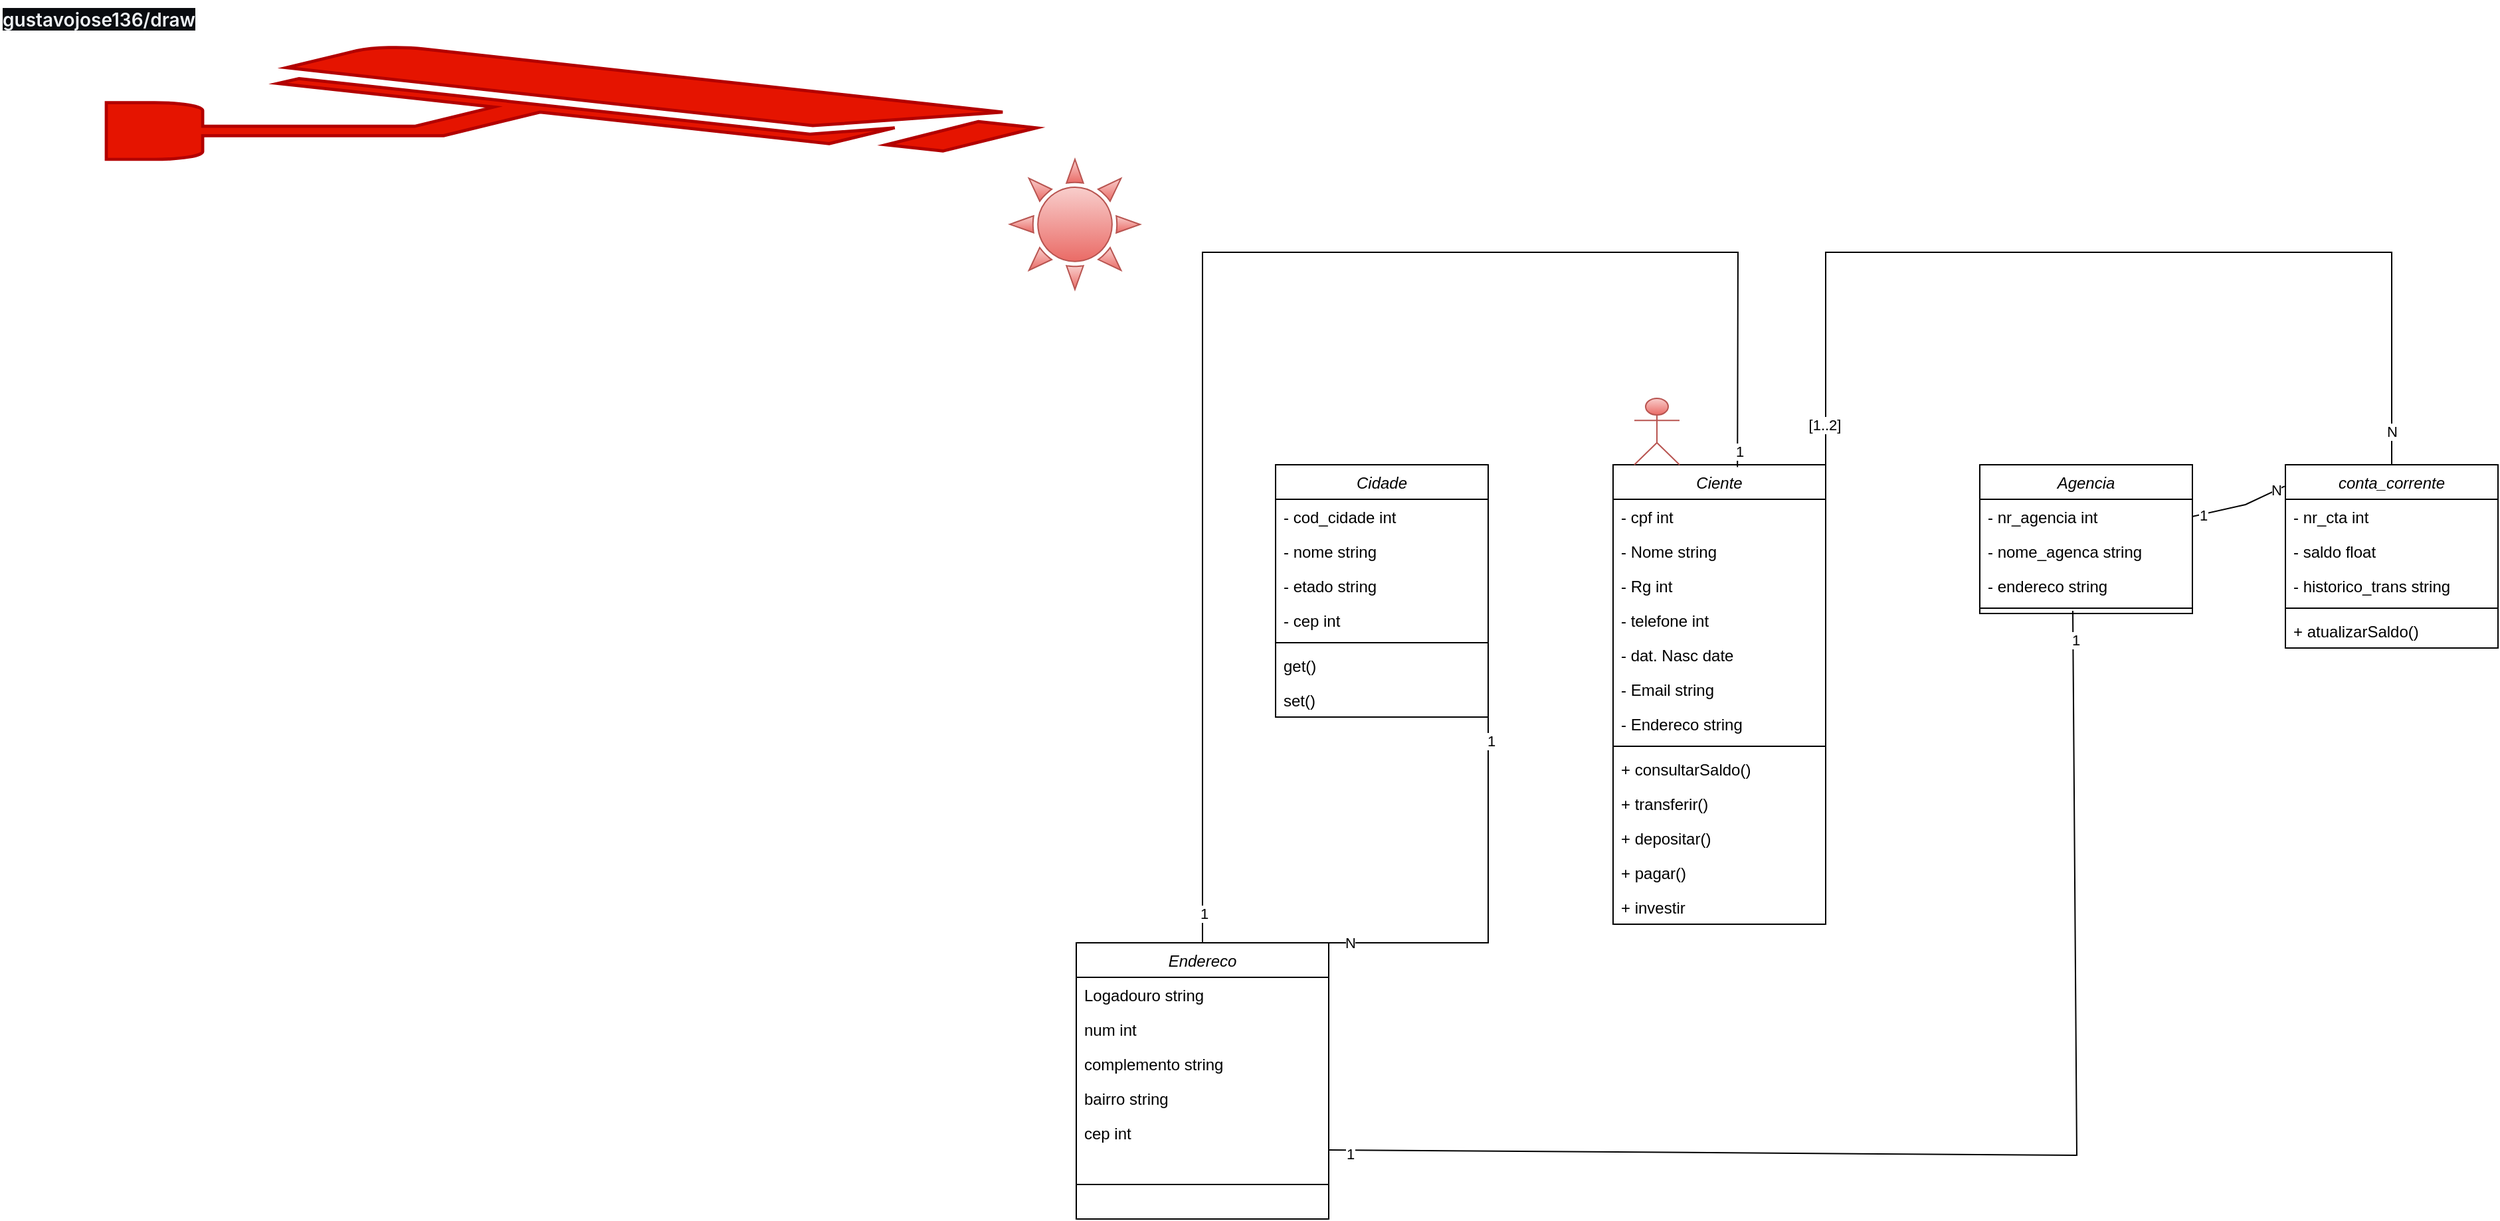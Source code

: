 <mxfile version="20.2.3" type="github">
  <diagram id="C5RBs43oDa-KdzZeNtuy" name="Page-1">
    <mxGraphModel dx="2894" dy="703" grid="1" gridSize="10" guides="1" tooltips="1" connect="1" arrows="1" fold="1" page="1" pageScale="1" pageWidth="827" pageHeight="1169" math="0" shadow="0">
      <root>
        <mxCell id="WIyWlLk6GJQsqaUBKTNV-0" />
        <mxCell id="WIyWlLk6GJQsqaUBKTNV-1" parent="WIyWlLk6GJQsqaUBKTNV-0" />
        <mxCell id="zkfFHV4jXpPFQw0GAbJ--6" value="Ciente" style="swimlane;fontStyle=2;align=center;verticalAlign=top;childLayout=stackLayout;horizontal=1;startSize=26;horizontalStack=0;resizeParent=1;resizeLast=0;collapsible=1;marginBottom=0;rounded=0;shadow=0;strokeWidth=1;" parent="WIyWlLk6GJQsqaUBKTNV-1" vertex="1">
          <mxGeometry x="254" y="360" width="160" height="346" as="geometry">
            <mxRectangle x="130" y="380" width="160" height="26" as="alternateBounds" />
          </mxGeometry>
        </mxCell>
        <mxCell id="zkfFHV4jXpPFQw0GAbJ--7" value="- cpf int" style="text;align=left;verticalAlign=top;spacingLeft=4;spacingRight=4;overflow=hidden;rotatable=0;points=[[0,0.5],[1,0.5]];portConstraint=eastwest;" parent="zkfFHV4jXpPFQw0GAbJ--6" vertex="1">
          <mxGeometry y="26" width="160" height="26" as="geometry" />
        </mxCell>
        <mxCell id="zkfFHV4jXpPFQw0GAbJ--8" value="- Nome string" style="text;align=left;verticalAlign=top;spacingLeft=4;spacingRight=4;overflow=hidden;rotatable=0;points=[[0,0.5],[1,0.5]];portConstraint=eastwest;rounded=0;shadow=0;html=0;" parent="zkfFHV4jXpPFQw0GAbJ--6" vertex="1">
          <mxGeometry y="52" width="160" height="26" as="geometry" />
        </mxCell>
        <mxCell id="mI-W5d86NGTAbw2j-h9x-2" value="- Rg int" style="text;align=left;verticalAlign=top;spacingLeft=4;spacingRight=4;overflow=hidden;rotatable=0;points=[[0,0.5],[1,0.5]];portConstraint=eastwest;rounded=0;shadow=0;html=0;" parent="zkfFHV4jXpPFQw0GAbJ--6" vertex="1">
          <mxGeometry y="78" width="160" height="26" as="geometry" />
        </mxCell>
        <mxCell id="mI-W5d86NGTAbw2j-h9x-5" value="- telefone int" style="text;align=left;verticalAlign=top;spacingLeft=4;spacingRight=4;overflow=hidden;rotatable=0;points=[[0,0.5],[1,0.5]];portConstraint=eastwest;rounded=0;shadow=0;html=0;" parent="zkfFHV4jXpPFQw0GAbJ--6" vertex="1">
          <mxGeometry y="104" width="160" height="26" as="geometry" />
        </mxCell>
        <mxCell id="mI-W5d86NGTAbw2j-h9x-4" value="- dat. Nasc date" style="text;align=left;verticalAlign=top;spacingLeft=4;spacingRight=4;overflow=hidden;rotatable=0;points=[[0,0.5],[1,0.5]];portConstraint=eastwest;rounded=0;shadow=0;html=0;" parent="zkfFHV4jXpPFQw0GAbJ--6" vertex="1">
          <mxGeometry y="130" width="160" height="26" as="geometry" />
        </mxCell>
        <mxCell id="mI-W5d86NGTAbw2j-h9x-3" value="- Email string" style="text;align=left;verticalAlign=top;spacingLeft=4;spacingRight=4;overflow=hidden;rotatable=0;points=[[0,0.5],[1,0.5]];portConstraint=eastwest;rounded=0;shadow=0;html=0;" parent="zkfFHV4jXpPFQw0GAbJ--6" vertex="1">
          <mxGeometry y="156" width="160" height="26" as="geometry" />
        </mxCell>
        <mxCell id="mI-W5d86NGTAbw2j-h9x-6" value="- Endereco string" style="text;align=left;verticalAlign=top;spacingLeft=4;spacingRight=4;overflow=hidden;rotatable=0;points=[[0,0.5],[1,0.5]];portConstraint=eastwest;rounded=0;shadow=0;html=0;" parent="zkfFHV4jXpPFQw0GAbJ--6" vertex="1">
          <mxGeometry y="182" width="160" height="26" as="geometry" />
        </mxCell>
        <mxCell id="zkfFHV4jXpPFQw0GAbJ--9" value="" style="line;html=1;strokeWidth=1;align=left;verticalAlign=middle;spacingTop=-1;spacingLeft=3;spacingRight=3;rotatable=0;labelPosition=right;points=[];portConstraint=eastwest;" parent="zkfFHV4jXpPFQw0GAbJ--6" vertex="1">
          <mxGeometry y="208" width="160" height="8" as="geometry" />
        </mxCell>
        <mxCell id="zkfFHV4jXpPFQw0GAbJ--11" value="+ consultarSaldo()" style="text;align=left;verticalAlign=top;spacingLeft=4;spacingRight=4;overflow=hidden;rotatable=0;points=[[0,0.5],[1,0.5]];portConstraint=eastwest;" parent="zkfFHV4jXpPFQw0GAbJ--6" vertex="1">
          <mxGeometry y="216" width="160" height="26" as="geometry" />
        </mxCell>
        <mxCell id="mI-W5d86NGTAbw2j-h9x-10" value="+ transferir()" style="text;align=left;verticalAlign=top;spacingLeft=4;spacingRight=4;overflow=hidden;rotatable=0;points=[[0,0.5],[1,0.5]];portConstraint=eastwest;" parent="zkfFHV4jXpPFQw0GAbJ--6" vertex="1">
          <mxGeometry y="242" width="160" height="26" as="geometry" />
        </mxCell>
        <mxCell id="mI-W5d86NGTAbw2j-h9x-11" value="+ depositar()" style="text;align=left;verticalAlign=top;spacingLeft=4;spacingRight=4;overflow=hidden;rotatable=0;points=[[0,0.5],[1,0.5]];portConstraint=eastwest;" parent="zkfFHV4jXpPFQw0GAbJ--6" vertex="1">
          <mxGeometry y="268" width="160" height="26" as="geometry" />
        </mxCell>
        <mxCell id="mI-W5d86NGTAbw2j-h9x-12" value="+ pagar()" style="text;align=left;verticalAlign=top;spacingLeft=4;spacingRight=4;overflow=hidden;rotatable=0;points=[[0,0.5],[1,0.5]];portConstraint=eastwest;" parent="zkfFHV4jXpPFQw0GAbJ--6" vertex="1">
          <mxGeometry y="294" width="160" height="26" as="geometry" />
        </mxCell>
        <mxCell id="mI-W5d86NGTAbw2j-h9x-13" value="+ investir" style="text;align=left;verticalAlign=top;spacingLeft=4;spacingRight=4;overflow=hidden;rotatable=0;points=[[0,0.5],[1,0.5]];portConstraint=eastwest;" parent="zkfFHV4jXpPFQw0GAbJ--6" vertex="1">
          <mxGeometry y="320" width="160" height="26" as="geometry" />
        </mxCell>
        <mxCell id="zkfFHV4jXpPFQw0GAbJ--13" value="Cidade" style="swimlane;fontStyle=2;align=center;verticalAlign=top;childLayout=stackLayout;horizontal=1;startSize=26;horizontalStack=0;resizeParent=1;resizeLast=0;collapsible=1;marginBottom=0;rounded=0;shadow=0;strokeWidth=1;" parent="WIyWlLk6GJQsqaUBKTNV-1" vertex="1">
          <mxGeometry y="360" width="160" height="190" as="geometry">
            <mxRectangle x="330" y="360" width="170" height="26" as="alternateBounds" />
          </mxGeometry>
        </mxCell>
        <mxCell id="zkfFHV4jXpPFQw0GAbJ--14" value="- cod_cidade int&#xa;" style="text;align=left;verticalAlign=top;spacingLeft=4;spacingRight=4;overflow=hidden;rotatable=0;points=[[0,0.5],[1,0.5]];portConstraint=eastwest;" parent="zkfFHV4jXpPFQw0GAbJ--13" vertex="1">
          <mxGeometry y="26" width="160" height="26" as="geometry" />
        </mxCell>
        <mxCell id="mI-W5d86NGTAbw2j-h9x-7" value="- nome string" style="text;align=left;verticalAlign=top;spacingLeft=4;spacingRight=4;overflow=hidden;rotatable=0;points=[[0,0.5],[1,0.5]];portConstraint=eastwest;" parent="zkfFHV4jXpPFQw0GAbJ--13" vertex="1">
          <mxGeometry y="52" width="160" height="26" as="geometry" />
        </mxCell>
        <mxCell id="mI-W5d86NGTAbw2j-h9x-9" value="- etado string" style="text;align=left;verticalAlign=top;spacingLeft=4;spacingRight=4;overflow=hidden;rotatable=0;points=[[0,0.5],[1,0.5]];portConstraint=eastwest;" parent="zkfFHV4jXpPFQw0GAbJ--13" vertex="1">
          <mxGeometry y="78" width="160" height="26" as="geometry" />
        </mxCell>
        <mxCell id="mI-W5d86NGTAbw2j-h9x-8" value="- cep int" style="text;align=left;verticalAlign=top;spacingLeft=4;spacingRight=4;overflow=hidden;rotatable=0;points=[[0,0.5],[1,0.5]];portConstraint=eastwest;" parent="zkfFHV4jXpPFQw0GAbJ--13" vertex="1">
          <mxGeometry y="104" width="160" height="26" as="geometry" />
        </mxCell>
        <mxCell id="zkfFHV4jXpPFQw0GAbJ--15" value="" style="line;html=1;strokeWidth=1;align=left;verticalAlign=middle;spacingTop=-1;spacingLeft=3;spacingRight=3;rotatable=0;labelPosition=right;points=[];portConstraint=eastwest;" parent="zkfFHV4jXpPFQw0GAbJ--13" vertex="1">
          <mxGeometry y="130" width="160" height="8" as="geometry" />
        </mxCell>
        <mxCell id="mI-W5d86NGTAbw2j-h9x-14" value="get()" style="text;align=left;verticalAlign=top;spacingLeft=4;spacingRight=4;overflow=hidden;rotatable=0;points=[[0,0.5],[1,0.5]];portConstraint=eastwest;" parent="zkfFHV4jXpPFQw0GAbJ--13" vertex="1">
          <mxGeometry y="138" width="160" height="26" as="geometry" />
        </mxCell>
        <mxCell id="mI-W5d86NGTAbw2j-h9x-15" value="set()" style="text;align=left;verticalAlign=top;spacingLeft=4;spacingRight=4;overflow=hidden;rotatable=0;points=[[0,0.5],[1,0.5]];portConstraint=eastwest;" parent="zkfFHV4jXpPFQw0GAbJ--13" vertex="1">
          <mxGeometry y="164" width="160" height="26" as="geometry" />
        </mxCell>
        <mxCell id="mI-W5d86NGTAbw2j-h9x-16" value="Agencia" style="swimlane;fontStyle=2;align=center;verticalAlign=top;childLayout=stackLayout;horizontal=1;startSize=26;horizontalStack=0;resizeParent=1;resizeLast=0;collapsible=1;marginBottom=0;rounded=0;shadow=0;strokeWidth=1;" parent="WIyWlLk6GJQsqaUBKTNV-1" vertex="1">
          <mxGeometry x="530" y="360" width="160" height="112" as="geometry">
            <mxRectangle x="230" y="140" width="160" height="26" as="alternateBounds" />
          </mxGeometry>
        </mxCell>
        <mxCell id="mI-W5d86NGTAbw2j-h9x-17" value="- nr_agencia int" style="text;align=left;verticalAlign=top;spacingLeft=4;spacingRight=4;overflow=hidden;rotatable=0;points=[[0,0.5],[1,0.5]];portConstraint=eastwest;" parent="mI-W5d86NGTAbw2j-h9x-16" vertex="1">
          <mxGeometry y="26" width="160" height="26" as="geometry" />
        </mxCell>
        <mxCell id="mI-W5d86NGTAbw2j-h9x-21" value="- nome_agenca string" style="text;align=left;verticalAlign=top;spacingLeft=4;spacingRight=4;overflow=hidden;rotatable=0;points=[[0,0.5],[1,0.5]];portConstraint=eastwest;" parent="mI-W5d86NGTAbw2j-h9x-16" vertex="1">
          <mxGeometry y="52" width="160" height="26" as="geometry" />
        </mxCell>
        <mxCell id="mI-W5d86NGTAbw2j-h9x-35" value="- endereco string" style="text;align=left;verticalAlign=top;spacingLeft=4;spacingRight=4;overflow=hidden;rotatable=0;points=[[0,0.5],[1,0.5]];portConstraint=eastwest;" parent="mI-W5d86NGTAbw2j-h9x-16" vertex="1">
          <mxGeometry y="78" width="160" height="26" as="geometry" />
        </mxCell>
        <mxCell id="mI-W5d86NGTAbw2j-h9x-18" value="" style="line;html=1;strokeWidth=1;align=left;verticalAlign=middle;spacingTop=-1;spacingLeft=3;spacingRight=3;rotatable=0;labelPosition=right;points=[];portConstraint=eastwest;" parent="mI-W5d86NGTAbw2j-h9x-16" vertex="1">
          <mxGeometry y="104" width="160" height="8" as="geometry" />
        </mxCell>
        <mxCell id="mI-W5d86NGTAbw2j-h9x-29" value="conta_corrente" style="swimlane;fontStyle=2;align=center;verticalAlign=top;childLayout=stackLayout;horizontal=1;startSize=26;horizontalStack=0;resizeParent=1;resizeLast=0;collapsible=1;marginBottom=0;rounded=0;shadow=0;strokeWidth=1;" parent="WIyWlLk6GJQsqaUBKTNV-1" vertex="1">
          <mxGeometry x="760" y="360" width="160" height="138" as="geometry">
            <mxRectangle x="230" y="140" width="160" height="26" as="alternateBounds" />
          </mxGeometry>
        </mxCell>
        <mxCell id="mI-W5d86NGTAbw2j-h9x-30" value="- nr_cta int" style="text;align=left;verticalAlign=top;spacingLeft=4;spacingRight=4;overflow=hidden;rotatable=0;points=[[0,0.5],[1,0.5]];portConstraint=eastwest;" parent="mI-W5d86NGTAbw2j-h9x-29" vertex="1">
          <mxGeometry y="26" width="160" height="26" as="geometry" />
        </mxCell>
        <mxCell id="mI-W5d86NGTAbw2j-h9x-33" value="- saldo float" style="text;align=left;verticalAlign=top;spacingLeft=4;spacingRight=4;overflow=hidden;rotatable=0;points=[[0,0.5],[1,0.5]];portConstraint=eastwest;" parent="mI-W5d86NGTAbw2j-h9x-29" vertex="1">
          <mxGeometry y="52" width="160" height="26" as="geometry" />
        </mxCell>
        <mxCell id="mI-W5d86NGTAbw2j-h9x-34" value="- historico_trans string" style="text;align=left;verticalAlign=top;spacingLeft=4;spacingRight=4;overflow=hidden;rotatable=0;points=[[0,0.5],[1,0.5]];portConstraint=eastwest;" parent="mI-W5d86NGTAbw2j-h9x-29" vertex="1">
          <mxGeometry y="78" width="160" height="26" as="geometry" />
        </mxCell>
        <mxCell id="mI-W5d86NGTAbw2j-h9x-31" value="" style="line;html=1;strokeWidth=1;align=left;verticalAlign=middle;spacingTop=-1;spacingLeft=3;spacingRight=3;rotatable=0;labelPosition=right;points=[];portConstraint=eastwest;" parent="mI-W5d86NGTAbw2j-h9x-29" vertex="1">
          <mxGeometry y="104" width="160" height="8" as="geometry" />
        </mxCell>
        <mxCell id="mI-W5d86NGTAbw2j-h9x-32" value="+ atualizarSaldo()" style="text;align=left;verticalAlign=top;spacingLeft=4;spacingRight=4;overflow=hidden;rotatable=0;points=[[0,0.5],[1,0.5]];portConstraint=eastwest;" parent="mI-W5d86NGTAbw2j-h9x-29" vertex="1">
          <mxGeometry y="112" width="160" height="26" as="geometry" />
        </mxCell>
        <mxCell id="mI-W5d86NGTAbw2j-h9x-39" value="" style="endArrow=none;html=1;rounded=0;exitX=1;exitY=0.5;exitDx=0;exitDy=0;entryX=-0.004;entryY=0.117;entryDx=0;entryDy=0;entryPerimeter=0;" parent="WIyWlLk6GJQsqaUBKTNV-1" source="mI-W5d86NGTAbw2j-h9x-17" target="mI-W5d86NGTAbw2j-h9x-29" edge="1">
          <mxGeometry width="50" height="50" relative="1" as="geometry">
            <mxPoint x="700" y="460" as="sourcePoint" />
            <mxPoint x="750" y="410" as="targetPoint" />
            <Array as="points">
              <mxPoint x="730" y="390" />
            </Array>
          </mxGeometry>
        </mxCell>
        <mxCell id="mI-W5d86NGTAbw2j-h9x-57" value="1" style="edgeLabel;html=1;align=center;verticalAlign=middle;resizable=0;points=[];" parent="mI-W5d86NGTAbw2j-h9x-39" vertex="1" connectable="0">
          <mxGeometry x="-0.781" y="-1" relative="1" as="geometry">
            <mxPoint as="offset" />
          </mxGeometry>
        </mxCell>
        <mxCell id="mI-W5d86NGTAbw2j-h9x-58" value="N" style="edgeLabel;html=1;align=center;verticalAlign=middle;resizable=0;points=[];" parent="mI-W5d86NGTAbw2j-h9x-39" vertex="1" connectable="0">
          <mxGeometry x="0.808" relative="1" as="geometry">
            <mxPoint as="offset" />
          </mxGeometry>
        </mxCell>
        <mxCell id="mI-W5d86NGTAbw2j-h9x-42" value="Endereco" style="swimlane;fontStyle=2;align=center;verticalAlign=top;childLayout=stackLayout;horizontal=1;startSize=26;horizontalStack=0;resizeParent=1;resizeLast=0;collapsible=1;marginBottom=0;rounded=0;shadow=0;strokeWidth=1;" parent="WIyWlLk6GJQsqaUBKTNV-1" vertex="1">
          <mxGeometry x="-150" y="720" width="190" height="208" as="geometry">
            <mxRectangle x="230" y="140" width="160" height="26" as="alternateBounds" />
          </mxGeometry>
        </mxCell>
        <mxCell id="mI-W5d86NGTAbw2j-h9x-46" value="Logadouro string" style="text;align=left;verticalAlign=top;spacingLeft=4;spacingRight=4;overflow=hidden;rotatable=0;points=[[0,0.5],[1,0.5]];portConstraint=eastwest;" parent="mI-W5d86NGTAbw2j-h9x-42" vertex="1">
          <mxGeometry y="26" width="190" height="26" as="geometry" />
        </mxCell>
        <mxCell id="mI-W5d86NGTAbw2j-h9x-45" value="num int" style="text;align=left;verticalAlign=top;spacingLeft=4;spacingRight=4;overflow=hidden;rotatable=0;points=[[0,0.5],[1,0.5]];portConstraint=eastwest;" parent="mI-W5d86NGTAbw2j-h9x-42" vertex="1">
          <mxGeometry y="52" width="190" height="26" as="geometry" />
        </mxCell>
        <mxCell id="mI-W5d86NGTAbw2j-h9x-47" value="complemento string" style="text;align=left;verticalAlign=top;spacingLeft=4;spacingRight=4;overflow=hidden;rotatable=0;points=[[0,0.5],[1,0.5]];portConstraint=eastwest;" parent="mI-W5d86NGTAbw2j-h9x-42" vertex="1">
          <mxGeometry y="78" width="190" height="26" as="geometry" />
        </mxCell>
        <mxCell id="mI-W5d86NGTAbw2j-h9x-48" value="bairro string" style="text;align=left;verticalAlign=top;spacingLeft=4;spacingRight=4;overflow=hidden;rotatable=0;points=[[0,0.5],[1,0.5]];portConstraint=eastwest;" parent="mI-W5d86NGTAbw2j-h9x-42" vertex="1">
          <mxGeometry y="104" width="190" height="26" as="geometry" />
        </mxCell>
        <mxCell id="mI-W5d86NGTAbw2j-h9x-50" value="cep int" style="text;align=left;verticalAlign=top;spacingLeft=4;spacingRight=4;overflow=hidden;rotatable=0;points=[[0,0.5],[1,0.5]];portConstraint=eastwest;" parent="mI-W5d86NGTAbw2j-h9x-42" vertex="1">
          <mxGeometry y="130" width="190" height="26" as="geometry" />
        </mxCell>
        <mxCell id="mI-W5d86NGTAbw2j-h9x-44" value="" style="line;html=1;strokeWidth=1;align=left;verticalAlign=middle;spacingTop=-1;spacingLeft=3;spacingRight=3;rotatable=0;labelPosition=right;points=[];portConstraint=eastwest;" parent="mI-W5d86NGTAbw2j-h9x-42" vertex="1">
          <mxGeometry y="156" width="190" height="52" as="geometry" />
        </mxCell>
        <mxCell id="mI-W5d86NGTAbw2j-h9x-51" value="" style="endArrow=none;html=1;rounded=0;exitX=0.5;exitY=0;exitDx=0;exitDy=0;entryX=0.585;entryY=0.005;entryDx=0;entryDy=0;entryPerimeter=0;" parent="WIyWlLk6GJQsqaUBKTNV-1" source="mI-W5d86NGTAbw2j-h9x-42" target="zkfFHV4jXpPFQw0GAbJ--6" edge="1">
          <mxGeometry width="50" height="50" relative="1" as="geometry">
            <mxPoint x="170" y="760" as="sourcePoint" />
            <mxPoint x="350" y="350" as="targetPoint" />
            <Array as="points">
              <mxPoint x="-55" y="200" />
              <mxPoint x="348" y="200" />
            </Array>
          </mxGeometry>
        </mxCell>
        <mxCell id="mI-W5d86NGTAbw2j-h9x-52" value="1" style="edgeLabel;html=1;align=center;verticalAlign=middle;resizable=0;points=[];" parent="mI-W5d86NGTAbw2j-h9x-51" vertex="1" connectable="0">
          <mxGeometry x="-0.959" y="-1" relative="1" as="geometry">
            <mxPoint as="offset" />
          </mxGeometry>
        </mxCell>
        <mxCell id="mI-W5d86NGTAbw2j-h9x-53" value="1" style="edgeLabel;html=1;align=center;verticalAlign=middle;resizable=0;points=[];" parent="mI-W5d86NGTAbw2j-h9x-51" vertex="1" connectable="0">
          <mxGeometry x="0.977" y="1" relative="1" as="geometry">
            <mxPoint as="offset" />
          </mxGeometry>
        </mxCell>
        <mxCell id="mI-W5d86NGTAbw2j-h9x-54" value="" style="endArrow=none;html=1;rounded=0;exitX=1;exitY=0.75;exitDx=0;exitDy=0;" parent="WIyWlLk6GJQsqaUBKTNV-1" source="mI-W5d86NGTAbw2j-h9x-42" edge="1">
          <mxGeometry width="50" height="50" relative="1" as="geometry">
            <mxPoint x="120" y="880" as="sourcePoint" />
            <mxPoint x="600" y="470" as="targetPoint" />
            <Array as="points">
              <mxPoint x="603" y="880" />
            </Array>
          </mxGeometry>
        </mxCell>
        <mxCell id="mI-W5d86NGTAbw2j-h9x-55" value="1" style="edgeLabel;html=1;align=center;verticalAlign=middle;resizable=0;points=[];" parent="mI-W5d86NGTAbw2j-h9x-54" vertex="1" connectable="0">
          <mxGeometry x="-0.967" y="-3" relative="1" as="geometry">
            <mxPoint as="offset" />
          </mxGeometry>
        </mxCell>
        <mxCell id="mI-W5d86NGTAbw2j-h9x-56" value="1" style="edgeLabel;html=1;align=center;verticalAlign=middle;resizable=0;points=[];" parent="mI-W5d86NGTAbw2j-h9x-54" vertex="1" connectable="0">
          <mxGeometry x="0.955" y="-2" relative="1" as="geometry">
            <mxPoint as="offset" />
          </mxGeometry>
        </mxCell>
        <mxCell id="mI-W5d86NGTAbw2j-h9x-59" value="" style="endArrow=none;html=1;rounded=0;entryX=0.5;entryY=0;entryDx=0;entryDy=0;exitX=1;exitY=0;exitDx=0;exitDy=0;" parent="WIyWlLk6GJQsqaUBKTNV-1" source="zkfFHV4jXpPFQw0GAbJ--6" target="mI-W5d86NGTAbw2j-h9x-29" edge="1">
          <mxGeometry width="50" height="50" relative="1" as="geometry">
            <mxPoint x="760" y="400" as="sourcePoint" />
            <mxPoint x="810" y="350" as="targetPoint" />
            <Array as="points">
              <mxPoint x="414" y="200" />
              <mxPoint x="620" y="200" />
              <mxPoint x="840" y="200" />
            </Array>
          </mxGeometry>
        </mxCell>
        <mxCell id="mI-W5d86NGTAbw2j-h9x-60" value="[1..2]" style="edgeLabel;html=1;align=center;verticalAlign=middle;resizable=0;points=[];" parent="mI-W5d86NGTAbw2j-h9x-59" vertex="1" connectable="0">
          <mxGeometry x="-0.918" y="1" relative="1" as="geometry">
            <mxPoint as="offset" />
          </mxGeometry>
        </mxCell>
        <mxCell id="mI-W5d86NGTAbw2j-h9x-61" value="N" style="edgeLabel;html=1;align=center;verticalAlign=middle;resizable=0;points=[];" parent="mI-W5d86NGTAbw2j-h9x-59" vertex="1" connectable="0">
          <mxGeometry x="0.931" relative="1" as="geometry">
            <mxPoint as="offset" />
          </mxGeometry>
        </mxCell>
        <mxCell id="mI-W5d86NGTAbw2j-h9x-62" value="" style="endArrow=none;html=1;rounded=0;exitX=0.75;exitY=0;exitDx=0;exitDy=0;entryX=1;entryY=0.5;entryDx=0;entryDy=0;" parent="WIyWlLk6GJQsqaUBKTNV-1" source="mI-W5d86NGTAbw2j-h9x-42" target="mI-W5d86NGTAbw2j-h9x-15" edge="1">
          <mxGeometry width="50" height="50" relative="1" as="geometry">
            <mxPoint x="450" y="760" as="sourcePoint" />
            <mxPoint x="500" y="710" as="targetPoint" />
            <Array as="points">
              <mxPoint x="160" y="720" />
            </Array>
          </mxGeometry>
        </mxCell>
        <mxCell id="mI-W5d86NGTAbw2j-h9x-63" value="N" style="edgeLabel;html=1;align=center;verticalAlign=middle;resizable=0;points=[];" parent="mI-W5d86NGTAbw2j-h9x-62" vertex="1" connectable="0">
          <mxGeometry x="-0.643" relative="1" as="geometry">
            <mxPoint x="1" as="offset" />
          </mxGeometry>
        </mxCell>
        <mxCell id="mI-W5d86NGTAbw2j-h9x-64" value="1" style="edgeLabel;html=1;align=center;verticalAlign=middle;resizable=0;points=[];" parent="mI-W5d86NGTAbw2j-h9x-62" vertex="1" connectable="0">
          <mxGeometry x="0.823" y="-2" relative="1" as="geometry">
            <mxPoint as="offset" />
          </mxGeometry>
        </mxCell>
        <mxCell id="AjCeH0u4Z-poYXLXDz0C-0" value="" style="shape=umlActor;verticalLabelPosition=bottom;verticalAlign=top;html=1;outlineConnect=0;fillColor=#f8cecc;strokeColor=#b85450;gradientColor=#ea6b66;" vertex="1" parent="WIyWlLk6GJQsqaUBKTNV-1">
          <mxGeometry x="270" y="310" width="34" height="50" as="geometry" />
        </mxCell>
        <mxCell id="AjCeH0u4Z-poYXLXDz0C-31" value="" style="shape=mxgraph.signs.nature.sun_3;html=1;pointerEvents=1;fillColor=#f8cecc;strokeColor=#b85450;verticalLabelPosition=bottom;verticalAlign=top;align=center;sketch=0;gradientColor=#ea6b66;" vertex="1" parent="WIyWlLk6GJQsqaUBKTNV-1">
          <mxGeometry x="-200" y="130" width="98" height="98" as="geometry" />
        </mxCell>
        <mxCell id="AjCeH0u4Z-poYXLXDz0C-36" value="" style="fontColor=#ffffff;verticalAlign=top;verticalLabelPosition=bottom;labelPosition=center;align=center;html=1;outlineConnect=0;fillColor=#e51400;strokeColor=#B20000;gradientDirection=north;strokeWidth=2;shape=mxgraph.networks.security_camera;" vertex="1" parent="WIyWlLk6GJQsqaUBKTNV-1">
          <mxGeometry x="-880" y="45" width="700" height="85" as="geometry" />
        </mxCell>
        <mxCell id="AjCeH0u4Z-poYXLXDz0C-37" value="&lt;strong style=&quot;box-sizing: border-box; font-weight: 600; color: rgb(240, 243, 246); font-family: -apple-system, BlinkMacSystemFont, &amp;quot;Segoe UI&amp;quot;, Helvetica, Arial, sans-serif, &amp;quot;Apple Color Emoji&amp;quot;, &amp;quot;Segoe UI Emoji&amp;quot;; font-size: 14px; font-style: normal; font-variant-ligatures: normal; font-variant-caps: normal; letter-spacing: normal; orphans: 2; text-align: left; text-indent: 0px; text-transform: none; widows: 2; word-spacing: 0px; -webkit-text-stroke-width: 0px; background-color: rgb(10, 12, 16); text-decoration-thickness: initial; text-decoration-style: initial; text-decoration-color: initial;&quot;&gt;gustavojose136/draw&lt;/strong&gt;" style="text;whiteSpace=wrap;html=1;" vertex="1" parent="WIyWlLk6GJQsqaUBKTNV-1">
          <mxGeometry x="-960" y="10" width="170" height="40" as="geometry" />
        </mxCell>
      </root>
    </mxGraphModel>
  </diagram>
</mxfile>
